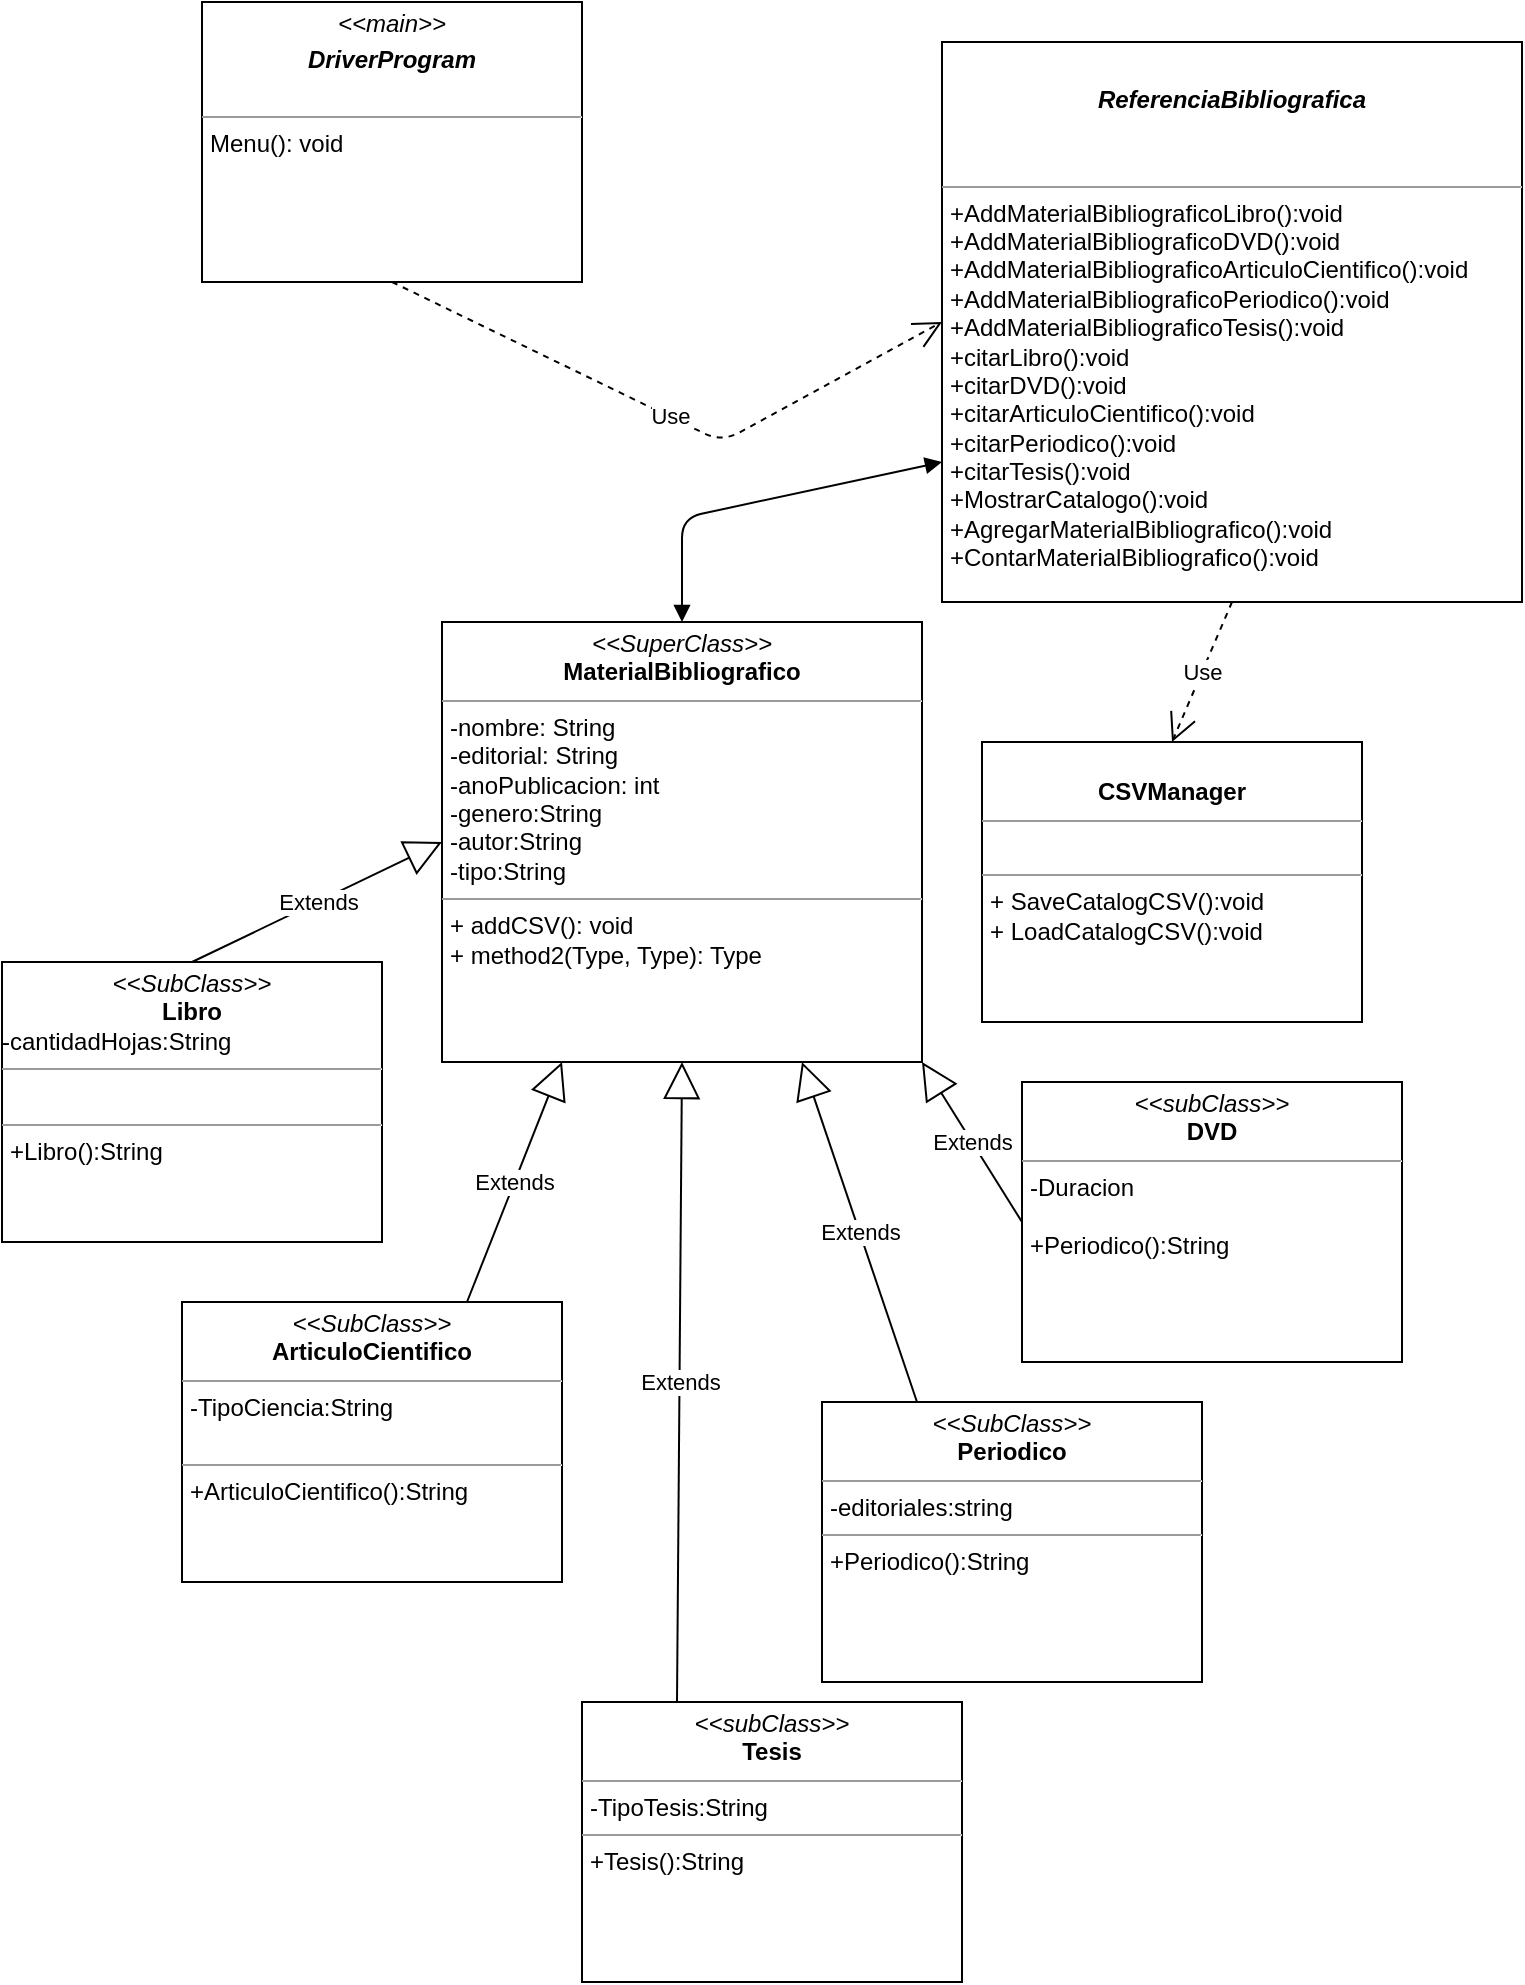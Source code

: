 <mxfile>
    <diagram id="OuUqrAxC5cUsF-Rvu51s" name="Page-1">
        <mxGraphModel dx="1216" dy="1667" grid="1" gridSize="10" guides="1" tooltips="1" connect="1" arrows="1" fold="1" page="1" pageScale="1" pageWidth="850" pageHeight="1100" math="0" shadow="0">
            <root>
                <mxCell id="0"/>
                <mxCell id="1" parent="0"/>
                <mxCell id="2" value="&lt;p style=&quot;margin:0px;margin-top:4px;text-align:center;&quot;&gt;&lt;i&gt;&amp;lt;&amp;lt;main&amp;gt;&amp;gt;&lt;/i&gt;&lt;br&gt;&lt;/p&gt;&lt;p style=&quot;margin:0px;margin-top:4px;text-align:center;&quot;&gt;&lt;b&gt;&lt;i&gt;DriverProgram&lt;/i&gt;&lt;/b&gt;&lt;/p&gt;&lt;p style=&quot;margin:0px;margin-left:4px;&quot;&gt;&lt;br&gt;&lt;/p&gt;&lt;hr size=&quot;1&quot;&gt;&lt;p style=&quot;margin:0px;margin-left:4px;&quot;&gt;Menu(): void&lt;/p&gt;" style="verticalAlign=top;align=left;overflow=fill;fontSize=12;fontFamily=Helvetica;html=1;" parent="1" vertex="1">
                    <mxGeometry x="120" y="-1030" width="190" height="140" as="geometry"/>
                </mxCell>
                <mxCell id="3" value="&lt;p style=&quot;margin:0px;margin-top:4px;text-align:center;&quot;&gt;&lt;i&gt;&amp;lt;&amp;lt;SuperClass&amp;gt;&amp;gt;&lt;/i&gt;&lt;br&gt;&lt;b&gt;MaterialBibliografico&lt;/b&gt;&lt;/p&gt;&lt;hr size=&quot;1&quot;&gt;&lt;p style=&quot;margin:0px;margin-left:4px;&quot;&gt;-nombre: String&lt;/p&gt;&lt;p style=&quot;margin:0px;margin-left:4px;&quot;&gt;-editorial: String&lt;/p&gt;&lt;p style=&quot;margin:0px;margin-left:4px;&quot;&gt;-anoPublicacion: int&lt;/p&gt;&lt;p style=&quot;margin:0px;margin-left:4px;&quot;&gt;-genero:String&lt;/p&gt;&lt;p style=&quot;margin:0px;margin-left:4px;&quot;&gt;-autor:String&lt;/p&gt;&lt;p style=&quot;margin:0px;margin-left:4px;&quot;&gt;-tipo:String&lt;/p&gt;&lt;hr size=&quot;1&quot;&gt;&lt;p style=&quot;margin:0px;margin-left:4px;&quot;&gt;+ addCSV(): void&lt;br&gt;+ method2(Type, Type): Type&lt;/p&gt;" style="verticalAlign=top;align=left;overflow=fill;fontSize=12;fontFamily=Helvetica;html=1;" parent="1" vertex="1">
                    <mxGeometry x="240" y="-720" width="240" height="220" as="geometry"/>
                </mxCell>
                <mxCell id="4" value="&lt;p style=&quot;margin:0px;margin-top:4px;text-align:center;&quot;&gt;&lt;i&gt;&amp;lt;&amp;lt;SubClass&amp;gt;&amp;gt;&lt;/i&gt;&lt;br&gt;&lt;b&gt;Libro&lt;/b&gt;&lt;/p&gt;-cantidadHojas:String&lt;hr size=&quot;1&quot;&gt;&lt;p style=&quot;margin:0px;margin-left:4px;&quot;&gt;&lt;br&gt;&lt;/p&gt;&lt;hr size=&quot;1&quot;&gt;&lt;p style=&quot;margin:0px;margin-left:4px;&quot;&gt;+Libro():String&lt;/p&gt;" style="verticalAlign=top;align=left;overflow=fill;fontSize=12;fontFamily=Helvetica;html=1;" parent="1" vertex="1">
                    <mxGeometry x="20" y="-550" width="190" height="140" as="geometry"/>
                </mxCell>
                <mxCell id="5" value="&lt;p style=&quot;margin:0px;margin-top:4px;text-align:center;&quot;&gt;&lt;i&gt;&amp;lt;&amp;lt;subClass&amp;gt;&amp;gt;&lt;/i&gt;&lt;br&gt;&lt;b&gt;DVD&lt;/b&gt;&lt;/p&gt;&lt;hr size=&quot;1&quot;&gt;&lt;p style=&quot;margin:0px;margin-left:4px;&quot;&gt;&lt;/p&gt;&lt;p style=&quot;margin:0px;margin-left:4px;&quot;&gt;-Duracion&lt;/p&gt;&lt;p style=&quot;margin:0px;margin-left:4px;&quot;&gt;&lt;br&gt;&lt;/p&gt;&lt;p style=&quot;margin:0px;margin-left:4px;&quot;&gt;+Periodico():String&lt;/p&gt;" style="verticalAlign=top;align=left;overflow=fill;fontSize=12;fontFamily=Helvetica;html=1;" parent="1" vertex="1">
                    <mxGeometry x="530" y="-490" width="190" height="140" as="geometry"/>
                </mxCell>
                <mxCell id="6" value="&lt;p style=&quot;margin:0px;margin-top:4px;text-align:center;&quot;&gt;&lt;i&gt;&amp;lt;&amp;lt;SubClass&amp;gt;&amp;gt;&lt;/i&gt;&lt;br&gt;&lt;b&gt;ArticuloCientifico&lt;/b&gt;&lt;/p&gt;&lt;hr size=&quot;1&quot;&gt;&lt;p style=&quot;margin:0px;margin-left:4px;&quot;&gt;-TipoCiencia:String&lt;/p&gt;&lt;p style=&quot;margin:0px;margin-left:4px;&quot;&gt;&lt;br&gt;&lt;/p&gt;&lt;hr size=&quot;1&quot;&gt;&lt;p style=&quot;margin:0px;margin-left:4px;&quot;&gt;+ArticuloCientifico():String&lt;/p&gt;" style="verticalAlign=top;align=left;overflow=fill;fontSize=12;fontFamily=Helvetica;html=1;" parent="1" vertex="1">
                    <mxGeometry x="110" y="-380" width="190" height="140" as="geometry"/>
                </mxCell>
                <mxCell id="7" value="&lt;p style=&quot;margin:0px;margin-top:4px;text-align:center;&quot;&gt;&lt;i&gt;&amp;lt;&amp;lt;SubClass&amp;gt;&amp;gt;&lt;/i&gt;&lt;br&gt;&lt;b&gt;Periodico&lt;/b&gt;&lt;/p&gt;&lt;hr size=&quot;1&quot;&gt;&lt;p style=&quot;margin:0px;margin-left:4px;&quot;&gt;-editoriales:string&lt;/p&gt;&lt;hr size=&quot;1&quot;&gt;&lt;p style=&quot;margin:0px;margin-left:4px;&quot;&gt;+Periodico():String&lt;/p&gt;" style="verticalAlign=top;align=left;overflow=fill;fontSize=12;fontFamily=Helvetica;html=1;" parent="1" vertex="1">
                    <mxGeometry x="430" y="-330" width="190" height="140" as="geometry"/>
                </mxCell>
                <mxCell id="8" value="&lt;p style=&quot;margin:0px;margin-top:4px;text-align:center;&quot;&gt;&lt;i&gt;&amp;lt;&amp;lt;subClass&amp;gt;&amp;gt;&lt;/i&gt;&lt;br&gt;&lt;b&gt;Tesis&lt;/b&gt;&lt;/p&gt;&lt;hr size=&quot;1&quot;&gt;&lt;p style=&quot;margin:0px;margin-left:4px;&quot;&gt;-TipoTesis:String&lt;/p&gt;&lt;hr size=&quot;1&quot;&gt;&lt;p style=&quot;margin:0px;margin-left:4px;&quot;&gt;+Tesis():String&lt;/p&gt;" style="verticalAlign=top;align=left;overflow=fill;fontSize=12;fontFamily=Helvetica;html=1;" parent="1" vertex="1">
                    <mxGeometry x="310" y="-180" width="190" height="140" as="geometry"/>
                </mxCell>
                <mxCell id="9" value="&lt;p style=&quot;margin:0px;margin-top:4px;text-align:center;&quot;&gt;&lt;br&gt;&lt;b&gt;CSVManager&lt;/b&gt;&lt;/p&gt;&lt;hr size=&quot;1&quot;&gt;&lt;p style=&quot;margin:0px;margin-left:4px;&quot;&gt;&lt;br&gt;&lt;/p&gt;&lt;hr size=&quot;1&quot;&gt;&lt;p style=&quot;margin:0px;margin-left:4px;&quot;&gt;+ SaveCatalogCSV():void&lt;br&gt;+ LoadCatalogCSV():void&lt;/p&gt;" style="verticalAlign=top;align=left;overflow=fill;fontSize=12;fontFamily=Helvetica;html=1;" parent="1" vertex="1">
                    <mxGeometry x="510" y="-660" width="190" height="140" as="geometry"/>
                </mxCell>
                <mxCell id="10" value="&lt;p style=&quot;margin:0px;margin-top:4px;text-align:center;&quot;&gt;&lt;br&gt;&lt;/p&gt;&lt;p style=&quot;margin:0px;margin-top:4px;text-align:center;&quot;&gt;&lt;b&gt;&lt;i&gt;ReferenciaBibliografica&lt;/i&gt;&lt;/b&gt;&lt;/p&gt;&lt;p style=&quot;margin:0px;margin-left:4px;&quot;&gt;&lt;br&gt;&lt;/p&gt;&lt;p style=&quot;margin:0px;margin-left:4px;&quot;&gt;&lt;br&gt;&lt;/p&gt;&lt;hr size=&quot;1&quot;&gt;&lt;p style=&quot;margin:0px;margin-left:4px;&quot;&gt;+AddMaterialBibliograficoLibro():void&lt;/p&gt;&lt;p style=&quot;margin:0px;margin-left:4px;&quot;&gt;+AddMaterialBibliograficoDVD():void&lt;/p&gt;&lt;p style=&quot;margin:0px;margin-left:4px;&quot;&gt;+AddMaterialBibliograficoArticuloCientifico():void&lt;/p&gt;&lt;p style=&quot;margin:0px;margin-left:4px;&quot;&gt;+AddMaterialBibliograficoPeriodico():void&lt;/p&gt;&lt;p style=&quot;margin:0px;margin-left:4px;&quot;&gt;+AddMaterialBibliograficoTesis():void&lt;br&gt;+citarLibro():void&lt;/p&gt;&lt;p style=&quot;margin:0px;margin-left:4px;&quot;&gt;+citarDVD():void&lt;/p&gt;&lt;p style=&quot;margin:0px;margin-left:4px;&quot;&gt;+citarArticuloCientifico():void&lt;/p&gt;&lt;p style=&quot;margin:0px;margin-left:4px;&quot;&gt;+citarPeriodico():void&lt;/p&gt;&lt;p style=&quot;margin:0px;margin-left:4px;&quot;&gt;+citarTesis():void&lt;/p&gt;&lt;p style=&quot;margin:0px;margin-left:4px;&quot;&gt;+MostrarCatalogo():void&lt;/p&gt;&lt;p style=&quot;margin:0px;margin-left:4px;&quot;&gt;+AgregarMaterialBibliografico():void&lt;/p&gt;&lt;p style=&quot;margin:0px;margin-left:4px;&quot;&gt;+ContarMaterialBibliografico():void&lt;/p&gt;&lt;p style=&quot;margin:0px;margin-left:4px;&quot;&gt;&lt;br&gt;&lt;/p&gt;&lt;p style=&quot;margin:0px;margin-left:4px;&quot;&gt;&lt;br&gt;&lt;/p&gt;" style="verticalAlign=top;align=left;overflow=fill;fontSize=12;fontFamily=Helvetica;html=1;" parent="1" vertex="1">
                    <mxGeometry x="490" y="-1010" width="290" height="280" as="geometry"/>
                </mxCell>
                <mxCell id="11" value="Use" style="endArrow=open;endSize=12;dashed=1;html=1;exitX=0.5;exitY=1;exitDx=0;exitDy=0;entryX=0;entryY=0.5;entryDx=0;entryDy=0;" parent="1" source="2" target="10" edge="1">
                    <mxGeometry width="160" relative="1" as="geometry">
                        <mxPoint x="370" y="-820" as="sourcePoint"/>
                        <mxPoint x="530" y="-820" as="targetPoint"/>
                        <Array as="points">
                            <mxPoint x="380" y="-810"/>
                        </Array>
                    </mxGeometry>
                </mxCell>
                <mxCell id="12" value="Use" style="endArrow=open;endSize=12;dashed=1;html=1;exitX=0.5;exitY=1;exitDx=0;exitDy=0;entryX=0.5;entryY=0;entryDx=0;entryDy=0;" parent="1" source="10" target="9" edge="1">
                    <mxGeometry width="160" relative="1" as="geometry">
                        <mxPoint x="390" y="-640" as="sourcePoint"/>
                        <mxPoint x="550" y="-640" as="targetPoint"/>
                    </mxGeometry>
                </mxCell>
                <mxCell id="13" value="" style="endArrow=block;startArrow=block;endFill=1;startFill=1;html=1;entryX=0;entryY=0.75;entryDx=0;entryDy=0;exitX=0.5;exitY=0;exitDx=0;exitDy=0;" parent="1" source="3" target="10" edge="1">
                    <mxGeometry width="160" relative="1" as="geometry">
                        <mxPoint x="180" y="-570" as="sourcePoint"/>
                        <mxPoint x="340" y="-570" as="targetPoint"/>
                        <Array as="points">
                            <mxPoint x="360" y="-772"/>
                        </Array>
                    </mxGeometry>
                </mxCell>
                <mxCell id="19" value="Extends" style="endArrow=block;endSize=16;endFill=0;html=1;exitX=0.75;exitY=0;exitDx=0;exitDy=0;entryX=0.25;entryY=1;entryDx=0;entryDy=0;" parent="1" source="6" target="3" edge="1">
                    <mxGeometry width="160" relative="1" as="geometry">
                        <mxPoint x="260" y="-410" as="sourcePoint"/>
                        <mxPoint x="420" y="-410" as="targetPoint"/>
                    </mxGeometry>
                </mxCell>
                <mxCell id="20" value="Extends" style="endArrow=block;endSize=16;endFill=0;html=1;exitX=0.25;exitY=0;exitDx=0;exitDy=0;entryX=0.5;entryY=1;entryDx=0;entryDy=0;" parent="1" source="8" target="3" edge="1">
                    <mxGeometry width="160" relative="1" as="geometry">
                        <mxPoint x="400" y="-410" as="sourcePoint"/>
                        <mxPoint x="560" y="-410" as="targetPoint"/>
                    </mxGeometry>
                </mxCell>
                <mxCell id="21" value="Extends" style="endArrow=block;endSize=16;endFill=0;html=1;exitX=0.25;exitY=0;exitDx=0;exitDy=0;entryX=0.75;entryY=1;entryDx=0;entryDy=0;" parent="1" source="7" target="3" edge="1">
                    <mxGeometry width="160" relative="1" as="geometry">
                        <mxPoint x="410" y="-370" as="sourcePoint"/>
                        <mxPoint x="570" y="-370" as="targetPoint"/>
                    </mxGeometry>
                </mxCell>
                <mxCell id="22" value="Extends" style="endArrow=block;endSize=16;endFill=0;html=1;exitX=0.5;exitY=0;exitDx=0;exitDy=0;entryX=0;entryY=0.5;entryDx=0;entryDy=0;" parent="1" source="4" target="3" edge="1">
                    <mxGeometry width="160" relative="1" as="geometry">
                        <mxPoint x="100" y="-600" as="sourcePoint"/>
                        <mxPoint x="260" y="-600" as="targetPoint"/>
                    </mxGeometry>
                </mxCell>
                <mxCell id="23" value="Extends" style="endArrow=block;endSize=16;endFill=0;html=1;entryX=1;entryY=1;entryDx=0;entryDy=0;exitX=0;exitY=0.5;exitDx=0;exitDy=0;" parent="1" source="5" target="3" edge="1">
                    <mxGeometry width="160" relative="1" as="geometry">
                        <mxPoint x="500" y="-430" as="sourcePoint"/>
                        <mxPoint x="660" y="-430" as="targetPoint"/>
                    </mxGeometry>
                </mxCell>
            </root>
        </mxGraphModel>
    </diagram>
</mxfile>